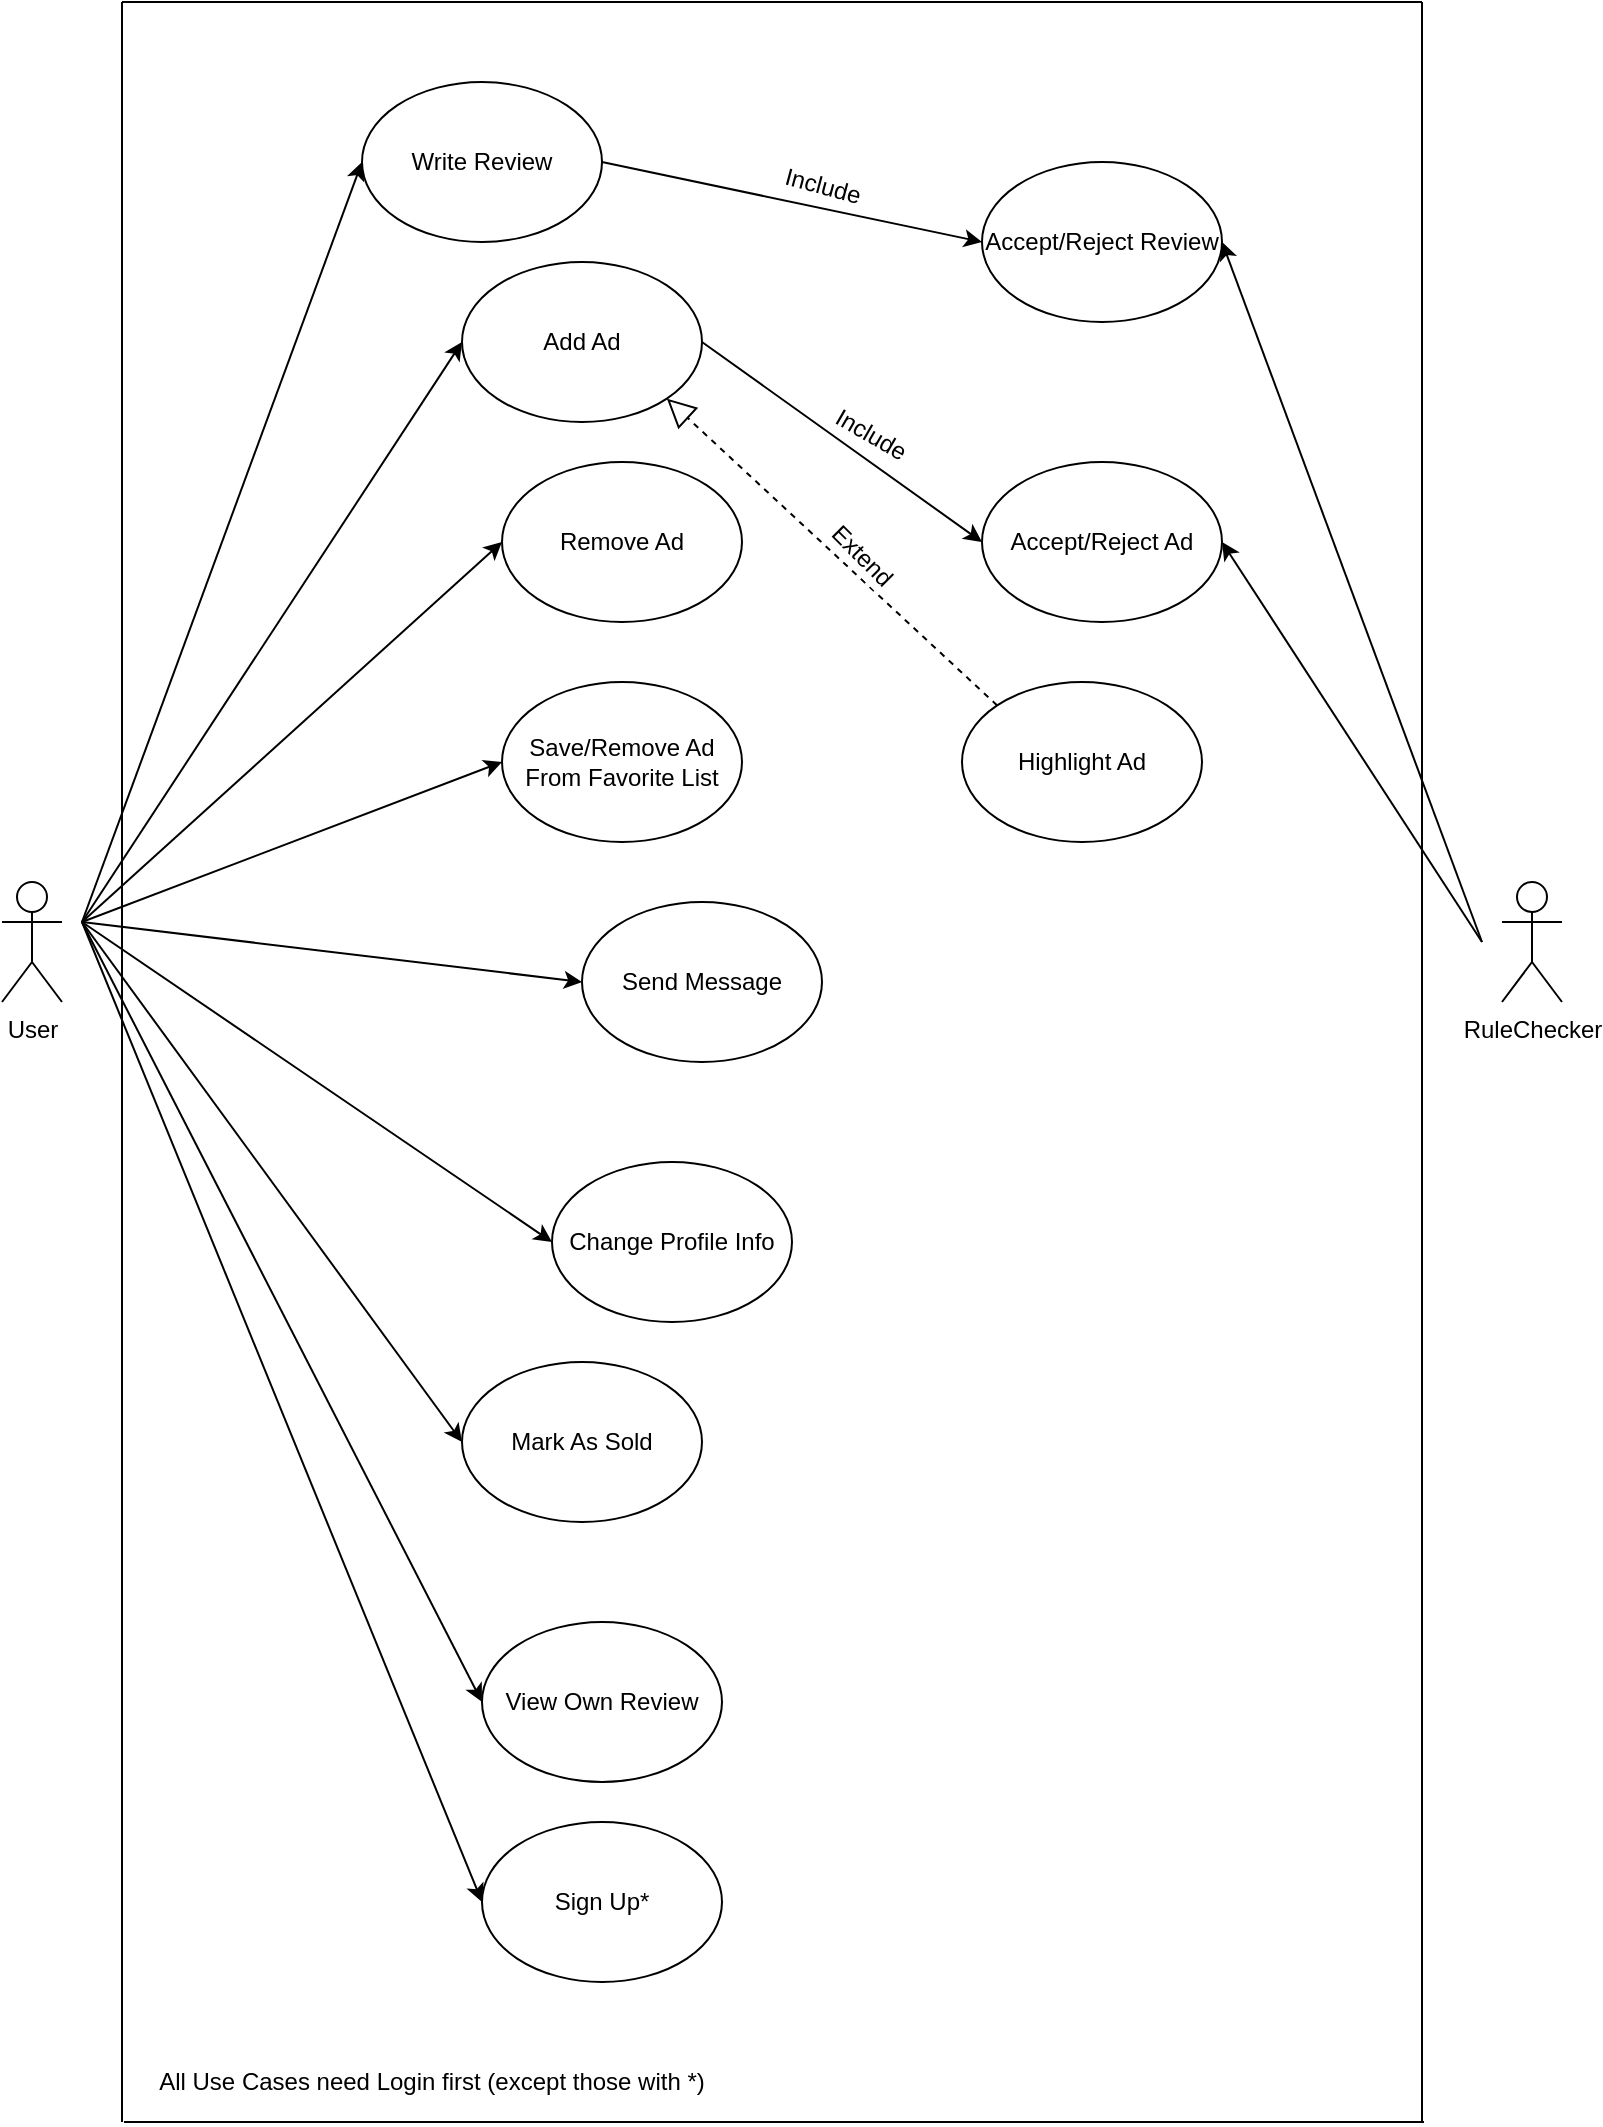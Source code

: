 <mxfile version="12.3.2" type="device" pages="1"><diagram id="X8aJo95dGc1MF3mB-wBi" name="Pagina-1"><mxGraphModel dx="1086" dy="816" grid="1" gridSize="10" guides="1" tooltips="1" connect="1" arrows="1" fold="1" page="1" pageScale="1" pageWidth="827" pageHeight="1169" math="0" shadow="0"><root><mxCell id="0"/><mxCell id="1" parent="0"/><mxCell id="Vvbo0D6gBcIAdBNo9u5k-7" value="RuleChecker" style="shape=umlActor;verticalLabelPosition=bottom;labelBackgroundColor=#ffffff;verticalAlign=top;html=1;outlineConnect=0;" parent="1" vertex="1"><mxGeometry x="770" y="470" width="30" height="60" as="geometry"/></mxCell><mxCell id="Vvbo0D6gBcIAdBNo9u5k-21" value="" style="endArrow=classic;html=1;entryX=0;entryY=0.5;entryDx=0;entryDy=0;" parent="1" target="Vvbo0D6gBcIAdBNo9u5k-8" edge="1"><mxGeometry width="50" height="50" relative="1" as="geometry"><mxPoint x="60" y="490" as="sourcePoint"/><mxPoint x="350" y="160" as="targetPoint"/></mxGeometry></mxCell><mxCell id="Vvbo0D6gBcIAdBNo9u5k-22" value="" style="endArrow=classic;html=1;entryX=0;entryY=0.5;entryDx=0;entryDy=0;" parent="1" target="Vvbo0D6gBcIAdBNo9u5k-12" edge="1"><mxGeometry width="50" height="50" relative="1" as="geometry"><mxPoint x="60" y="490" as="sourcePoint"/><mxPoint x="80" y="300" as="targetPoint"/></mxGeometry></mxCell><mxCell id="Vvbo0D6gBcIAdBNo9u5k-23" value="" style="endArrow=classic;html=1;entryX=0;entryY=0.5;entryDx=0;entryDy=0;" parent="1" target="Vvbo0D6gBcIAdBNo9u5k-13" edge="1"><mxGeometry width="50" height="50" relative="1" as="geometry"><mxPoint x="60" y="490" as="sourcePoint"/><mxPoint x="90" y="370" as="targetPoint"/></mxGeometry></mxCell><mxCell id="Vvbo0D6gBcIAdBNo9u5k-25" value="" style="endArrow=classic;html=1;entryX=0;entryY=0.5;entryDx=0;entryDy=0;" parent="1" target="Vvbo0D6gBcIAdBNo9u5k-14" edge="1"><mxGeometry width="50" height="50" relative="1" as="geometry"><mxPoint x="60" y="490" as="sourcePoint"/><mxPoint x="100" y="580" as="targetPoint"/></mxGeometry></mxCell><mxCell id="Vvbo0D6gBcIAdBNo9u5k-26" value="" style="endArrow=classic;html=1;entryX=0;entryY=0.5;entryDx=0;entryDy=0;" parent="1" target="Vvbo0D6gBcIAdBNo9u5k-17" edge="1"><mxGeometry width="50" height="50" relative="1" as="geometry"><mxPoint x="60" y="490" as="sourcePoint"/><mxPoint x="90" y="660" as="targetPoint"/></mxGeometry></mxCell><mxCell id="Vvbo0D6gBcIAdBNo9u5k-9" value="Remove Ad" style="ellipse;whiteSpace=wrap;html=1;" parent="1" vertex="1"><mxGeometry x="270" y="260" width="120" height="80" as="geometry"/></mxCell><mxCell id="Vvbo0D6gBcIAdBNo9u5k-10" value="Accept/Reject Ad" style="ellipse;whiteSpace=wrap;html=1;" parent="1" vertex="1"><mxGeometry x="510" y="260" width="120" height="80" as="geometry"/></mxCell><mxCell id="Vvbo0D6gBcIAdBNo9u5k-11" value="Write Review" style="ellipse;whiteSpace=wrap;html=1;" parent="1" vertex="1"><mxGeometry x="200" y="70.0" width="120" height="80" as="geometry"/></mxCell><mxCell id="Vvbo0D6gBcIAdBNo9u5k-12" value="Mark As Sold" style="ellipse;whiteSpace=wrap;html=1;" parent="1" vertex="1"><mxGeometry x="250" y="710" width="120" height="80" as="geometry"/></mxCell><mxCell id="Vvbo0D6gBcIAdBNo9u5k-13" value="Send Message" style="ellipse;whiteSpace=wrap;html=1;" parent="1" vertex="1"><mxGeometry x="310" y="480" width="120" height="80" as="geometry"/></mxCell><mxCell id="Vvbo0D6gBcIAdBNo9u5k-14" value="Save/Remove Ad From Favorite List" style="ellipse;whiteSpace=wrap;html=1;" parent="1" vertex="1"><mxGeometry x="270" y="370.0" width="120" height="80" as="geometry"/></mxCell><mxCell id="Vvbo0D6gBcIAdBNo9u5k-16" value="View Own Review" style="ellipse;whiteSpace=wrap;html=1;" parent="1" vertex="1"><mxGeometry x="260" y="840" width="120" height="80" as="geometry"/></mxCell><mxCell id="Vvbo0D6gBcIAdBNo9u5k-17" value="Change Profile Info" style="ellipse;whiteSpace=wrap;html=1;" parent="1" vertex="1"><mxGeometry x="295" y="610" width="120" height="80" as="geometry"/></mxCell><mxCell id="Vvbo0D6gBcIAdBNo9u5k-18" value="Highlight Ad" style="ellipse;whiteSpace=wrap;html=1;" parent="1" vertex="1"><mxGeometry x="500" y="370" width="120" height="80" as="geometry"/></mxCell><mxCell id="Vvbo0D6gBcIAdBNo9u5k-19" value="Accept/Reject Review" style="ellipse;whiteSpace=wrap;html=1;" parent="1" vertex="1"><mxGeometry x="510" y="110" width="120" height="80" as="geometry"/></mxCell><mxCell id="Vvbo0D6gBcIAdBNo9u5k-24" value="" style="endArrow=classic;html=1;entryX=0;entryY=0.5;entryDx=0;entryDy=0;" parent="1" target="Vvbo0D6gBcIAdBNo9u5k-11" edge="1"><mxGeometry width="50" height="50" relative="1" as="geometry"><mxPoint x="60" y="490" as="sourcePoint"/><mxPoint x="150" y="419.33" as="targetPoint"/></mxGeometry></mxCell><mxCell id="Vvbo0D6gBcIAdBNo9u5k-8" value="Add Ad" style="ellipse;whiteSpace=wrap;html=1;" parent="1" vertex="1"><mxGeometry x="250" y="160" width="120" height="80" as="geometry"/></mxCell><mxCell id="Vvbo0D6gBcIAdBNo9u5k-29" value="" style="endArrow=classic;html=1;entryX=0;entryY=0.5;entryDx=0;entryDy=0;" parent="1" target="Vvbo0D6gBcIAdBNo9u5k-16" edge="1"><mxGeometry width="50" height="50" relative="1" as="geometry"><mxPoint x="60" y="490" as="sourcePoint"/><mxPoint x="100" y="630" as="targetPoint"/></mxGeometry></mxCell><mxCell id="Vvbo0D6gBcIAdBNo9u5k-36" value="User" style="shape=umlActor;verticalLabelPosition=bottom;labelBackgroundColor=#ffffff;verticalAlign=top;html=1;outlineConnect=0;" parent="1" vertex="1"><mxGeometry x="20" y="470" width="30" height="60" as="geometry"/></mxCell><mxCell id="Vvbo0D6gBcIAdBNo9u5k-39" value="All Use Cases need Login first (except those with *)" style="text;html=1;strokeColor=none;fillColor=none;align=center;verticalAlign=middle;whiteSpace=wrap;rounded=0;" parent="1" vertex="1"><mxGeometry x="70" y="1060" width="330" height="20" as="geometry"/></mxCell><mxCell id="Vvbo0D6gBcIAdBNo9u5k-40" value="" style="endArrow=classic;html=1;entryX=0;entryY=0.5;entryDx=0;entryDy=0;" parent="1" target="Vvbo0D6gBcIAdBNo9u5k-9" edge="1"><mxGeometry width="50" height="50" relative="1" as="geometry"><mxPoint x="60" y="490" as="sourcePoint"/><mxPoint x="210" y="380" as="targetPoint"/></mxGeometry></mxCell><mxCell id="Vvbo0D6gBcIAdBNo9u5k-41" value="" style="endArrow=classic;html=1;exitX=1;exitY=0.5;exitDx=0;exitDy=0;entryX=0;entryY=0.5;entryDx=0;entryDy=0;" parent="1" source="Vvbo0D6gBcIAdBNo9u5k-11" target="Vvbo0D6gBcIAdBNo9u5k-19" edge="1"><mxGeometry width="50" height="50" relative="1" as="geometry"><mxPoint x="400" y="180" as="sourcePoint"/><mxPoint x="450" y="130" as="targetPoint"/></mxGeometry></mxCell><mxCell id="Vvbo0D6gBcIAdBNo9u5k-42" value="Include" style="text;html=1;align=center;verticalAlign=middle;resizable=0;points=[];;labelBackgroundColor=#ffffff;rotation=15;" parent="Vvbo0D6gBcIAdBNo9u5k-41" vertex="1" connectable="0"><mxGeometry x="0.165" y="1" relative="1" as="geometry"><mxPoint x="-1.11" y="-10.37" as="offset"/></mxGeometry></mxCell><mxCell id="Vvbo0D6gBcIAdBNo9u5k-43" value="" style="endArrow=classic;html=1;exitX=1;exitY=0.5;exitDx=0;exitDy=0;entryX=0;entryY=0.5;entryDx=0;entryDy=0;" parent="1" source="Vvbo0D6gBcIAdBNo9u5k-8" target="Vvbo0D6gBcIAdBNo9u5k-10" edge="1"><mxGeometry width="50" height="50" relative="1" as="geometry"><mxPoint x="390" y="270" as="sourcePoint"/><mxPoint x="440" y="220" as="targetPoint"/></mxGeometry></mxCell><mxCell id="Vvbo0D6gBcIAdBNo9u5k-44" value="Include" style="text;html=1;align=center;verticalAlign=middle;resizable=0;points=[];;labelBackgroundColor=#ffffff;rotation=30;" parent="Vvbo0D6gBcIAdBNo9u5k-43" vertex="1" connectable="0"><mxGeometry x="0.16" y="4" relative="1" as="geometry"><mxPoint y="-8.87" as="offset"/></mxGeometry></mxCell><mxCell id="Vvbo0D6gBcIAdBNo9u5k-45" value="" style="endArrow=block;dashed=1;endFill=0;endSize=12;html=1;exitX=0;exitY=0;exitDx=0;exitDy=0;entryX=1;entryY=1;entryDx=0;entryDy=0;" parent="1" source="Vvbo0D6gBcIAdBNo9u5k-18" target="Vvbo0D6gBcIAdBNo9u5k-8" edge="1"><mxGeometry width="160" relative="1" as="geometry"><mxPoint x="400" y="350" as="sourcePoint"/><mxPoint x="560" y="350" as="targetPoint"/></mxGeometry></mxCell><mxCell id="Vvbo0D6gBcIAdBNo9u5k-46" value="Extend" style="text;html=1;align=center;verticalAlign=middle;resizable=0;points=[];;labelBackgroundColor=#ffffff;rotation=45;" parent="Vvbo0D6gBcIAdBNo9u5k-45" vertex="1" connectable="0"><mxGeometry x="-0.131" y="-1" relative="1" as="geometry"><mxPoint x="3.79" y="-8.05" as="offset"/></mxGeometry></mxCell><mxCell id="Vvbo0D6gBcIAdBNo9u5k-47" value="" style="endArrow=classic;html=1;entryX=1;entryY=0.5;entryDx=0;entryDy=0;" parent="1" target="Vvbo0D6gBcIAdBNo9u5k-10" edge="1"><mxGeometry width="50" height="50" relative="1" as="geometry"><mxPoint x="760" y="500" as="sourcePoint"/><mxPoint x="740" y="320" as="targetPoint"/></mxGeometry></mxCell><mxCell id="Vvbo0D6gBcIAdBNo9u5k-49" value="" style="endArrow=classic;html=1;entryX=1;entryY=0.5;entryDx=0;entryDy=0;" parent="1" target="Vvbo0D6gBcIAdBNo9u5k-19" edge="1"><mxGeometry width="50" height="50" relative="1" as="geometry"><mxPoint x="760" y="500" as="sourcePoint"/><mxPoint x="720" y="410" as="targetPoint"/></mxGeometry></mxCell><mxCell id="Vvbo0D6gBcIAdBNo9u5k-50" value="" style="endArrow=none;html=1;" parent="1" edge="1"><mxGeometry width="50" height="50" relative="1" as="geometry"><mxPoint x="80" y="1090" as="sourcePoint"/><mxPoint x="80" y="30" as="targetPoint"/></mxGeometry></mxCell><mxCell id="Vvbo0D6gBcIAdBNo9u5k-51" value="" style="endArrow=none;html=1;" parent="1" edge="1"><mxGeometry width="50" height="50" relative="1" as="geometry"><mxPoint x="730" y="1090" as="sourcePoint"/><mxPoint x="730" y="30" as="targetPoint"/></mxGeometry></mxCell><mxCell id="Vvbo0D6gBcIAdBNo9u5k-52" value="" style="endArrow=none;html=1;" parent="1" edge="1"><mxGeometry width="50" height="50" relative="1" as="geometry"><mxPoint x="80" y="30" as="sourcePoint"/><mxPoint x="730" y="30" as="targetPoint"/></mxGeometry></mxCell><mxCell id="Vvbo0D6gBcIAdBNo9u5k-53" value="" style="endArrow=none;html=1;" parent="1" edge="1"><mxGeometry width="50" height="50" relative="1" as="geometry"><mxPoint x="81" y="1090" as="sourcePoint"/><mxPoint x="731" y="1090" as="targetPoint"/></mxGeometry></mxCell><mxCell id="R_oub9igx_iMzjoi3WT5-1" value="Sign Up*" style="ellipse;whiteSpace=wrap;html=1;" parent="1" vertex="1"><mxGeometry x="260" y="940" width="120" height="80" as="geometry"/></mxCell><mxCell id="R_oub9igx_iMzjoi3WT5-2" value="" style="endArrow=classic;html=1;entryX=0;entryY=0.5;entryDx=0;entryDy=0;" parent="1" target="R_oub9igx_iMzjoi3WT5-1" edge="1"><mxGeometry width="50" height="50" relative="1" as="geometry"><mxPoint x="60" y="490" as="sourcePoint"/><mxPoint x="110" y="910" as="targetPoint"/></mxGeometry></mxCell></root></mxGraphModel></diagram></mxfile>